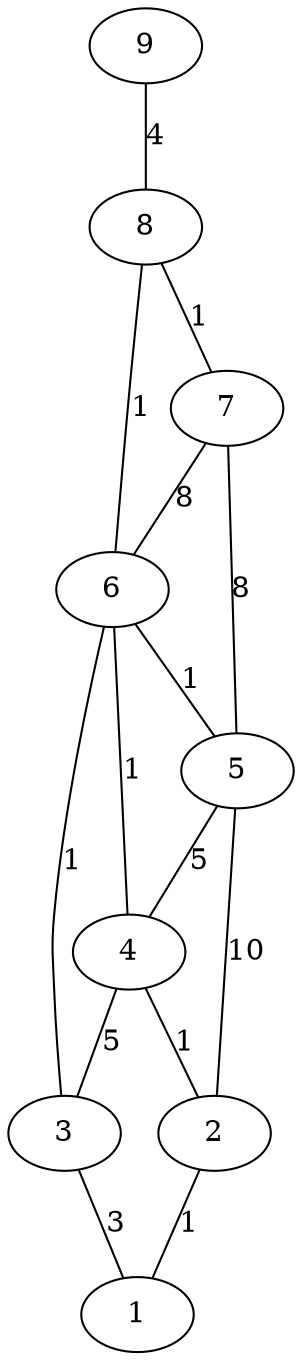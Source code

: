 graph graphname {
	1;
	2;
	2 -- 1 [label=1];
	3;
	3 -- 1 [label=3];
	4;
	4 -- 2 [label=1];
	4 -- 3 [label=5];
	5;
	5 -- 2 [label=10];
	5 -- 4 [label=5];
	6;
	6 -- 3 [label=1];
	6 -- 4 [label=1];
	6 -- 5 [label=1];
	7;
	7 -- 5 [label=8];
	7 -- 6 [label=8];
	8;
	8 -- 6 [label=1];
	8 -- 7 [label=1];
	9;
	9 -- 8 [label=4];
}
